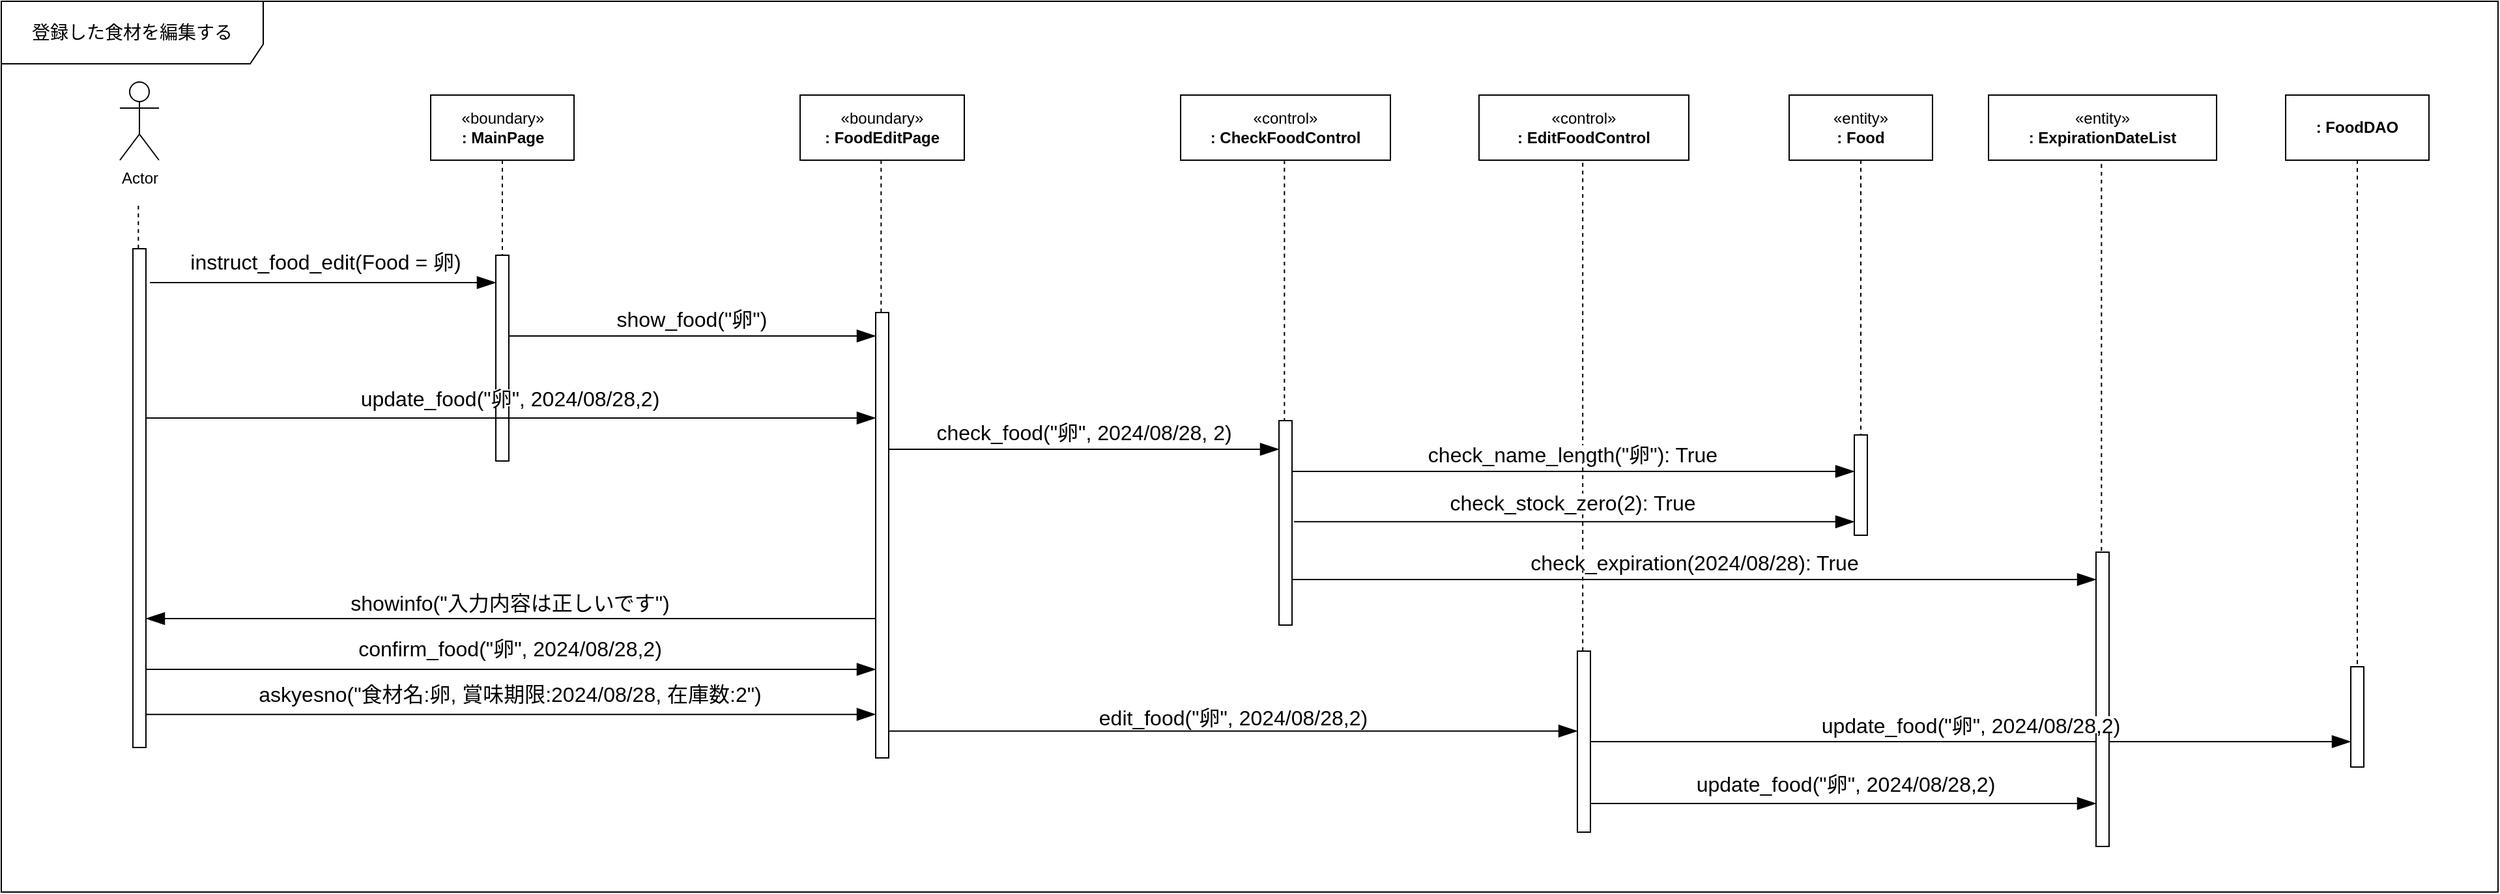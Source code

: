 <mxfile version="24.4.8" type="device" pages="3">
  <diagram name="登録した食材を編集する" id="b7jMapCqCx080nC23Gcc">
    <mxGraphModel dx="1765" dy="1464" grid="0" gridSize="10" guides="1" tooltips="1" connect="1" arrows="1" fold="1" page="0" pageScale="1" pageWidth="827" pageHeight="1169" math="0" shadow="0">
      <root>
        <mxCell id="0" />
        <mxCell id="1" parent="0" />
        <mxCell id="R4mE8ZpJSQ6OTubaiiXm-1" value="" style="endArrow=blockThin;endFill=1;endSize=12;html=1;rounded=0;fontSize=12;curved=1;" edge="1" parent="1" target="R4mE8ZpJSQ6OTubaiiXm-39" source="R4mE8ZpJSQ6OTubaiiXm-27">
          <mxGeometry width="160" relative="1" as="geometry">
            <mxPoint x="847.5" y="478" as="sourcePoint" />
            <mxPoint x="1427.5" y="478" as="targetPoint" />
          </mxGeometry>
        </mxCell>
        <mxCell id="R4mE8ZpJSQ6OTubaiiXm-2" value="Actor" style="shape=umlActor;verticalLabelPosition=bottom;verticalAlign=top;html=1;" vertex="1" parent="1">
          <mxGeometry x="-281" y="-76" width="30" height="60" as="geometry" />
        </mxCell>
        <mxCell id="R4mE8ZpJSQ6OTubaiiXm-3" value="" style="html=1;points=[[0,0,0,0,5],[0,1,0,0,-5],[1,0,0,0,5],[1,1,0,0,-5]];perimeter=orthogonalPerimeter;outlineConnect=0;targetShapes=umlLifeline;portConstraint=eastwest;newEdgeStyle={&quot;curved&quot;:0,&quot;rounded&quot;:0};" vertex="1" parent="1">
          <mxGeometry x="-271" y="52" width="10" height="383" as="geometry" />
        </mxCell>
        <mxCell id="R4mE8ZpJSQ6OTubaiiXm-4" style="edgeStyle=none;curved=1;rounded=0;orthogonalLoop=1;jettySize=auto;html=1;fontSize=12;startSize=8;endSize=8;endArrow=none;endFill=0;dashed=1;" edge="1" parent="1" source="R4mE8ZpJSQ6OTubaiiXm-5" target="R4mE8ZpJSQ6OTubaiiXm-6">
          <mxGeometry relative="1" as="geometry" />
        </mxCell>
        <mxCell id="R4mE8ZpJSQ6OTubaiiXm-5" value="«boundary»&lt;br&gt;&lt;b&gt;: MainPage&lt;/b&gt;" style="html=1;whiteSpace=wrap;" vertex="1" parent="1">
          <mxGeometry x="-42.5" y="-66" width="110" height="50" as="geometry" />
        </mxCell>
        <mxCell id="R4mE8ZpJSQ6OTubaiiXm-6" value="" style="html=1;points=[[0,0,0,0,5],[0,1,0,0,-5],[1,0,0,0,5],[1,1,0,0,-5]];perimeter=orthogonalPerimeter;outlineConnect=0;targetShapes=umlLifeline;portConstraint=eastwest;newEdgeStyle={&quot;curved&quot;:0,&quot;rounded&quot;:0};" vertex="1" parent="1">
          <mxGeometry x="7.5" y="57" width="10" height="158" as="geometry" />
        </mxCell>
        <mxCell id="R4mE8ZpJSQ6OTubaiiXm-7" value="" style="endArrow=blockThin;endFill=1;endSize=12;html=1;rounded=0;fontSize=12;curved=1;" edge="1" parent="1" target="R4mE8ZpJSQ6OTubaiiXm-6">
          <mxGeometry width="160" relative="1" as="geometry">
            <mxPoint x="-258" y="78" as="sourcePoint" />
            <mxPoint x="-12" y="78" as="targetPoint" />
          </mxGeometry>
        </mxCell>
        <mxCell id="R4mE8ZpJSQ6OTubaiiXm-8" value="instruct_food_edit(Food = 卵)" style="text;strokeColor=none;fillColor=none;html=1;align=center;verticalAlign=middle;whiteSpace=wrap;rounded=0;fontSize=16;" vertex="1" parent="1">
          <mxGeometry x="-231" y="47" width="216" height="30" as="geometry" />
        </mxCell>
        <mxCell id="R4mE8ZpJSQ6OTubaiiXm-9" value="«boundary»&lt;br&gt;&lt;b&gt;: FoodEditPage&lt;/b&gt;" style="html=1;whiteSpace=wrap;" vertex="1" parent="1">
          <mxGeometry x="241" y="-66" width="126" height="50" as="geometry" />
        </mxCell>
        <mxCell id="R4mE8ZpJSQ6OTubaiiXm-10" style="edgeStyle=none;curved=1;rounded=0;orthogonalLoop=1;jettySize=auto;html=1;fontSize=12;startSize=8;endSize=8;endArrow=none;endFill=0;dashed=1;" edge="1" parent="1" target="R4mE8ZpJSQ6OTubaiiXm-11">
          <mxGeometry relative="1" as="geometry">
            <mxPoint x="303.17" y="-16" as="sourcePoint" />
            <mxPoint x="303.17" y="97" as="targetPoint" />
          </mxGeometry>
        </mxCell>
        <mxCell id="R4mE8ZpJSQ6OTubaiiXm-11" value="" style="html=1;points=[[0,0,0,0,5],[0,1,0,0,-5],[1,0,0,0,5],[1,1,0,0,-5]];perimeter=orthogonalPerimeter;outlineConnect=0;targetShapes=umlLifeline;portConstraint=eastwest;newEdgeStyle={&quot;curved&quot;:0,&quot;rounded&quot;:0};" vertex="1" parent="1">
          <mxGeometry x="299" y="101" width="10" height="342" as="geometry" />
        </mxCell>
        <mxCell id="R4mE8ZpJSQ6OTubaiiXm-12" style="edgeStyle=none;curved=1;rounded=0;orthogonalLoop=1;jettySize=auto;html=1;fontSize=12;startSize=8;endSize=8;endArrow=none;endFill=0;dashed=1;" edge="1" parent="1" target="R4mE8ZpJSQ6OTubaiiXm-13">
          <mxGeometry relative="1" as="geometry">
            <mxPoint x="1239.67" y="-31" as="sourcePoint" />
            <mxPoint x="1239.67" y="254" as="targetPoint" />
          </mxGeometry>
        </mxCell>
        <mxCell id="R4mE8ZpJSQ6OTubaiiXm-13" value="" style="html=1;points=[[0,0,0,0,5],[0,1,0,0,-5],[1,0,0,0,5],[1,1,0,0,-5]];perimeter=orthogonalPerimeter;outlineConnect=0;targetShapes=umlLifeline;portConstraint=eastwest;newEdgeStyle={&quot;curved&quot;:0,&quot;rounded&quot;:0};" vertex="1" parent="1">
          <mxGeometry x="1235.5" y="285" width="10" height="226" as="geometry" />
        </mxCell>
        <mxCell id="R4mE8ZpJSQ6OTubaiiXm-14" value="«entity»&lt;br&gt;&lt;b&gt;: Food&lt;/b&gt;" style="html=1;whiteSpace=wrap;" vertex="1" parent="1">
          <mxGeometry x="1000" y="-66" width="110" height="50" as="geometry" />
        </mxCell>
        <mxCell id="R4mE8ZpJSQ6OTubaiiXm-15" style="edgeStyle=none;curved=1;rounded=0;orthogonalLoop=1;jettySize=auto;html=1;fontSize=12;startSize=8;endSize=8;endArrow=none;endFill=0;dashed=1;exitX=0.5;exitY=1;exitDx=0;exitDy=0;" edge="1" parent="1" source="R4mE8ZpJSQ6OTubaiiXm-14" target="R4mE8ZpJSQ6OTubaiiXm-34">
          <mxGeometry relative="1" as="geometry">
            <mxPoint x="1733" y="751" as="sourcePoint" />
          </mxGeometry>
        </mxCell>
        <mxCell id="R4mE8ZpJSQ6OTubaiiXm-16" value="show_food(&quot;卵&quot;)" style="text;strokeColor=none;fillColor=default;html=1;align=center;verticalAlign=middle;whiteSpace=wrap;rounded=0;fontSize=16;fillStyle=auto;" vertex="1" parent="1">
          <mxGeometry x="41" y="99" width="234" height="13" as="geometry" />
        </mxCell>
        <mxCell id="R4mE8ZpJSQ6OTubaiiXm-17" value="" style="endArrow=blockThin;endFill=1;endSize=12;html=1;rounded=0;fontSize=12;curved=1;" edge="1" parent="1" target="R4mE8ZpJSQ6OTubaiiXm-11">
          <mxGeometry width="160" relative="1" as="geometry">
            <mxPoint x="17.5" y="119" as="sourcePoint" />
            <mxPoint x="560.5" y="119" as="targetPoint" />
          </mxGeometry>
        </mxCell>
        <mxCell id="R4mE8ZpJSQ6OTubaiiXm-18" value="«control»&lt;br&gt;&lt;b&gt;: EditFoodControl&lt;/b&gt;" style="html=1;whiteSpace=wrap;" vertex="1" parent="1">
          <mxGeometry x="762" y="-66" width="161" height="50" as="geometry" />
        </mxCell>
        <mxCell id="R4mE8ZpJSQ6OTubaiiXm-19" style="edgeStyle=none;curved=1;rounded=0;orthogonalLoop=1;jettySize=auto;html=1;fontSize=12;startSize=8;endSize=8;endArrow=none;endFill=0;dashed=1;" edge="1" parent="1" target="R4mE8ZpJSQ6OTubaiiXm-27">
          <mxGeometry relative="1" as="geometry">
            <mxPoint x="841.59" y="-14" as="sourcePoint" />
            <mxPoint x="841.59" y="306" as="targetPoint" />
          </mxGeometry>
        </mxCell>
        <mxCell id="R4mE8ZpJSQ6OTubaiiXm-20" value="" style="endArrow=blockThin;endFill=1;endSize=12;html=1;rounded=0;fontSize=12;curved=1;" edge="1" parent="1">
          <mxGeometry width="160" relative="1" as="geometry">
            <mxPoint x="309" y="206" as="sourcePoint" />
            <mxPoint x="608.5" y="206" as="targetPoint" />
          </mxGeometry>
        </mxCell>
        <mxCell id="R4mE8ZpJSQ6OTubaiiXm-21" value="" style="endArrow=blockThin;endFill=1;endSize=12;html=1;rounded=0;fontSize=12;curved=1;" edge="1" parent="1">
          <mxGeometry width="160" relative="1" as="geometry">
            <mxPoint x="847.5" y="478" as="sourcePoint" />
            <mxPoint x="1235.5" y="478.0" as="targetPoint" />
          </mxGeometry>
        </mxCell>
        <mxCell id="R4mE8ZpJSQ6OTubaiiXm-22" value="check_food(&quot;卵&quot;, 2024/08/28, 2)" style="text;strokeColor=none;fillColor=default;html=1;align=center;verticalAlign=middle;whiteSpace=wrap;rounded=0;fontSize=16;fillStyle=auto;" vertex="1" parent="1">
          <mxGeometry x="339" y="186" width="240" height="13" as="geometry" />
        </mxCell>
        <mxCell id="R4mE8ZpJSQ6OTubaiiXm-23" value="«entity»&lt;br&gt;&lt;b&gt;: ExpirationDateList&lt;/b&gt;" style="html=1;whiteSpace=wrap;" vertex="1" parent="1">
          <mxGeometry x="1153" y="-66" width="175" height="50" as="geometry" />
        </mxCell>
        <mxCell id="R4mE8ZpJSQ6OTubaiiXm-24" style="edgeStyle=none;curved=1;rounded=0;orthogonalLoop=1;jettySize=auto;html=1;fontSize=12;startSize=8;endSize=8;endArrow=none;endFill=0;dashed=1;exitX=0.5;exitY=1;exitDx=0;exitDy=0;" edge="1" parent="1" source="R4mE8ZpJSQ6OTubaiiXm-33" target="R4mE8ZpJSQ6OTubaiiXm-39">
          <mxGeometry relative="1" as="geometry">
            <mxPoint x="1900.5" y="752" as="sourcePoint" />
          </mxGeometry>
        </mxCell>
        <mxCell id="R4mE8ZpJSQ6OTubaiiXm-25" value="«control»&lt;br&gt;&lt;b&gt;: CheckFoodControl&lt;/b&gt;" style="html=1;whiteSpace=wrap;" vertex="1" parent="1">
          <mxGeometry x="533" y="-66" width="161" height="50" as="geometry" />
        </mxCell>
        <mxCell id="R4mE8ZpJSQ6OTubaiiXm-26" style="edgeStyle=none;curved=1;rounded=0;orthogonalLoop=1;jettySize=auto;html=1;fontSize=12;startSize=8;endSize=8;endArrow=none;endFill=0;dashed=1;" edge="1" parent="1" target="R4mE8ZpJSQ6OTubaiiXm-38">
          <mxGeometry relative="1" as="geometry">
            <mxPoint x="612.67" y="-16" as="sourcePoint" />
            <mxPoint x="612.67" y="153" as="targetPoint" />
          </mxGeometry>
        </mxCell>
        <mxCell id="R4mE8ZpJSQ6OTubaiiXm-27" value="" style="html=1;points=[[0,0,0,0,5],[0,1,0,0,-5],[1,0,0,0,5],[1,1,0,0,-5]];perimeter=orthogonalPerimeter;outlineConnect=0;targetShapes=umlLifeline;portConstraint=eastwest;newEdgeStyle={&quot;curved&quot;:0,&quot;rounded&quot;:0};" vertex="1" parent="1">
          <mxGeometry x="837.5" y="361" width="10" height="139" as="geometry" />
        </mxCell>
        <mxCell id="R4mE8ZpJSQ6OTubaiiXm-28" value="" style="endArrow=blockThin;endFill=1;endSize=12;html=1;rounded=0;fontSize=12;curved=1;" edge="1" parent="1">
          <mxGeometry width="160" relative="1" as="geometry">
            <mxPoint x="309" y="422.39" as="sourcePoint" />
            <mxPoint x="837.5" y="422.39" as="targetPoint" />
          </mxGeometry>
        </mxCell>
        <mxCell id="R4mE8ZpJSQ6OTubaiiXm-29" value="edit&lt;span style=&quot;background-color: initial;&quot;&gt;_food(&quot;卵&quot;, 2024/08/28,2)&lt;/span&gt;" style="text;strokeColor=none;fillColor=default;html=1;align=center;verticalAlign=middle;whiteSpace=wrap;rounded=0;fontSize=16;fillStyle=auto;" vertex="1" parent="1">
          <mxGeometry x="455" y="405" width="237" height="13" as="geometry" />
        </mxCell>
        <mxCell id="R4mE8ZpJSQ6OTubaiiXm-30" value="" style="endArrow=blockThin;endFill=1;endSize=12;html=1;rounded=0;fontSize=12;curved=1;" edge="1" parent="1">
          <mxGeometry width="160" relative="1" as="geometry">
            <mxPoint x="-261" y="182" as="sourcePoint" />
            <mxPoint x="299" y="182" as="targetPoint" />
          </mxGeometry>
        </mxCell>
        <mxCell id="R4mE8ZpJSQ6OTubaiiXm-31" value="update_food(&quot;卵&quot;, 2024/08/28,2)" style="text;strokeColor=none;fillColor=default;html=1;align=center;verticalAlign=middle;whiteSpace=wrap;rounded=0;fontSize=16;fillStyle=auto;" vertex="1" parent="1">
          <mxGeometry x="-115" y="160" width="267" height="13" as="geometry" />
        </mxCell>
        <mxCell id="R4mE8ZpJSQ6OTubaiiXm-32" value="check_name_length(&quot;卵&quot;): True" style="text;strokeColor=none;fillColor=default;html=1;align=center;verticalAlign=middle;whiteSpace=wrap;rounded=0;fontSize=16;fillStyle=auto;" vertex="1" parent="1">
          <mxGeometry x="718" y="203" width="232" height="13" as="geometry" />
        </mxCell>
        <mxCell id="R4mE8ZpJSQ6OTubaiiXm-33" value="&lt;b&gt;: FoodDAO&lt;/b&gt;" style="html=1;whiteSpace=wrap;" vertex="1" parent="1">
          <mxGeometry x="1381" y="-66" width="110" height="50" as="geometry" />
        </mxCell>
        <mxCell id="R4mE8ZpJSQ6OTubaiiXm-34" value="" style="html=1;points=[[0,0,0,0,5],[0,1,0,0,-5],[1,0,0,0,5],[1,1,0,0,-5]];perimeter=orthogonalPerimeter;outlineConnect=0;targetShapes=umlLifeline;portConstraint=eastwest;newEdgeStyle={&quot;curved&quot;:0,&quot;rounded&quot;:0};" vertex="1" parent="1">
          <mxGeometry x="1050" y="195" width="10" height="77" as="geometry" />
        </mxCell>
        <mxCell id="R4mE8ZpJSQ6OTubaiiXm-35" value="update_food(&quot;卵&quot;, 2024/08/28,2)" style="text;strokeColor=none;fillColor=default;html=1;align=center;verticalAlign=middle;whiteSpace=wrap;rounded=0;fontSize=16;fillStyle=auto;" vertex="1" parent="1">
          <mxGeometry x="1019" y="411" width="241" height="13" as="geometry" />
        </mxCell>
        <mxCell id="R4mE8ZpJSQ6OTubaiiXm-36" value="" style="endArrow=blockThin;endFill=1;endSize=12;html=1;rounded=0;fontSize=12;curved=1;" edge="1" parent="1">
          <mxGeometry width="160" relative="1" as="geometry">
            <mxPoint x="618.5" y="306" as="sourcePoint" />
            <mxPoint x="1235.5" y="306" as="targetPoint" />
          </mxGeometry>
        </mxCell>
        <mxCell id="R4mE8ZpJSQ6OTubaiiXm-37" value="check_expiration(2024/08/28): True" style="text;strokeColor=none;fillColor=default;html=1;align=center;verticalAlign=middle;whiteSpace=wrap;rounded=0;fontSize=16;fillStyle=auto;" vertex="1" parent="1">
          <mxGeometry x="790" y="286" width="275" height="13" as="geometry" />
        </mxCell>
        <mxCell id="R4mE8ZpJSQ6OTubaiiXm-38" value="" style="html=1;points=[[0,0,0,0,5],[0,1,0,0,-5],[1,0,0,0,5],[1,1,0,0,-5]];perimeter=orthogonalPerimeter;outlineConnect=0;targetShapes=umlLifeline;portConstraint=eastwest;newEdgeStyle={&quot;curved&quot;:0,&quot;rounded&quot;:0};" vertex="1" parent="1">
          <mxGeometry x="608.5" y="184" width="10" height="157" as="geometry" />
        </mxCell>
        <mxCell id="R4mE8ZpJSQ6OTubaiiXm-39" value="" style="html=1;points=[[0,0,0,0,5],[0,1,0,0,-5],[1,0,0,0,5],[1,1,0,0,-5]];perimeter=orthogonalPerimeter;outlineConnect=0;targetShapes=umlLifeline;portConstraint=eastwest;newEdgeStyle={&quot;curved&quot;:0,&quot;rounded&quot;:0};" vertex="1" parent="1">
          <mxGeometry x="1431" y="373" width="10" height="77" as="geometry" />
        </mxCell>
        <mxCell id="R4mE8ZpJSQ6OTubaiiXm-40" value="" style="endArrow=blockThin;endFill=1;endSize=12;html=1;rounded=0;fontSize=12;curved=1;" edge="1" parent="1" target="R4mE8ZpJSQ6OTubaiiXm-34">
          <mxGeometry width="160" relative="1" as="geometry">
            <mxPoint x="618.5" y="223" as="sourcePoint" />
            <mxPoint x="1030" y="223" as="targetPoint" />
          </mxGeometry>
        </mxCell>
        <mxCell id="R4mE8ZpJSQ6OTubaiiXm-41" value="" style="endArrow=blockThin;endFill=1;endSize=12;html=1;rounded=0;fontSize=12;curved=1;" edge="1" parent="1" target="R4mE8ZpJSQ6OTubaiiXm-34">
          <mxGeometry width="160" relative="1" as="geometry">
            <mxPoint x="620" y="261.67" as="sourcePoint" />
            <mxPoint x="1354" y="261.67" as="targetPoint" />
          </mxGeometry>
        </mxCell>
        <mxCell id="R4mE8ZpJSQ6OTubaiiXm-42" value="check_stock_zero(2): True" style="text;strokeColor=none;fillColor=default;html=1;align=center;verticalAlign=middle;whiteSpace=wrap;rounded=0;fontSize=16;fillStyle=auto;" vertex="1" parent="1">
          <mxGeometry x="735" y="240" width="198" height="13" as="geometry" />
        </mxCell>
        <mxCell id="R4mE8ZpJSQ6OTubaiiXm-43" value="&lt;font style=&quot;font-size: 14px;&quot;&gt;登録した食材を編集する&lt;/font&gt;" style="shape=umlFrame;whiteSpace=wrap;html=1;pointerEvents=0;width=201;height=48;" vertex="1" parent="1">
          <mxGeometry x="-372" y="-138" width="1916" height="684" as="geometry" />
        </mxCell>
        <mxCell id="R4mE8ZpJSQ6OTubaiiXm-44" style="edgeStyle=none;curved=1;rounded=0;orthogonalLoop=1;jettySize=auto;html=1;fontSize=12;startSize=8;endSize=8;endArrow=none;endFill=0;dashed=1;" edge="1" parent="1" target="R4mE8ZpJSQ6OTubaiiXm-3">
          <mxGeometry relative="1" as="geometry">
            <mxPoint x="-266.83" y="19" as="sourcePoint" />
            <mxPoint x="-267" y="54" as="targetPoint" />
          </mxGeometry>
        </mxCell>
        <mxCell id="R4mE8ZpJSQ6OTubaiiXm-45" value="" style="endArrow=blockThin;endFill=1;endSize=12;html=1;rounded=0;fontSize=12;curved=1;" edge="1" parent="1">
          <mxGeometry width="160" relative="1" as="geometry">
            <mxPoint x="-261" y="375.0" as="sourcePoint" />
            <mxPoint x="299" y="375" as="targetPoint" />
          </mxGeometry>
        </mxCell>
        <mxCell id="R4mE8ZpJSQ6OTubaiiXm-46" value="confirm_food(&quot;卵&quot;, 2024/08/28,2)" style="text;strokeColor=none;fillColor=default;html=1;align=center;verticalAlign=middle;whiteSpace=wrap;rounded=0;fontSize=16;fillStyle=auto;" vertex="1" parent="1">
          <mxGeometry x="-112.12" y="352" width="261.25" height="13" as="geometry" />
        </mxCell>
        <mxCell id="R4mE8ZpJSQ6OTubaiiXm-47" value="update_food(&quot;卵&quot;, 2024/08/28,2)" style="text;strokeColor=none;fillColor=default;html=1;align=center;verticalAlign=middle;whiteSpace=wrap;rounded=0;fontSize=16;fillStyle=auto;" vertex="1" parent="1">
          <mxGeometry x="923" y="456" width="241" height="13" as="geometry" />
        </mxCell>
        <mxCell id="R4mE8ZpJSQ6OTubaiiXm-48" value="" style="endArrow=blockThin;endFill=1;endSize=12;html=1;rounded=0;fontSize=12;curved=1;" edge="1" parent="1">
          <mxGeometry width="160" relative="1" as="geometry">
            <mxPoint x="299" y="336.0" as="sourcePoint" />
            <mxPoint x="-261" y="336.0" as="targetPoint" />
          </mxGeometry>
        </mxCell>
        <mxCell id="R4mE8ZpJSQ6OTubaiiXm-49" value="showinfo(&quot;入力内容は正しいです&quot;)" style="text;strokeColor=none;fillColor=default;html=1;align=center;verticalAlign=middle;whiteSpace=wrap;rounded=0;fontSize=16;fillStyle=auto;" vertex="1" parent="1">
          <mxGeometry x="-112.12" y="317" width="261.25" height="13" as="geometry" />
        </mxCell>
        <mxCell id="R4mE8ZpJSQ6OTubaiiXm-54" value="askyesno(&quot;食材名:卵, 賞味期限:2024/08/28, 在庫数:2&quot;)" style="text;strokeColor=none;fillColor=default;html=1;align=center;verticalAlign=middle;whiteSpace=wrap;rounded=0;fontSize=16;fillStyle=auto;" vertex="1" parent="1">
          <mxGeometry x="-187.99" y="387" width="413" height="13" as="geometry" />
        </mxCell>
        <mxCell id="R4mE8ZpJSQ6OTubaiiXm-55" value="" style="endArrow=blockThin;endFill=1;endSize=12;html=1;rounded=0;fontSize=12;curved=1;" edge="1" parent="1">
          <mxGeometry width="160" relative="1" as="geometry">
            <mxPoint x="-261" y="409.57" as="sourcePoint" />
            <mxPoint x="299" y="409.57" as="targetPoint" />
          </mxGeometry>
        </mxCell>
      </root>
    </mxGraphModel>
  </diagram>
  <diagram id="62unhbJC8ps8dvCDFqpW" name="食材を消去する">
    <mxGraphModel dx="2509" dy="2044" grid="0" gridSize="10" guides="1" tooltips="1" connect="1" arrows="1" fold="1" page="0" pageScale="1" pageWidth="827" pageHeight="1169" math="0" shadow="0">
      <root>
        <mxCell id="0" />
        <mxCell id="1" parent="0" />
        <mxCell id="9cPsV7C6HCDmeK85nTTJ-1" style="edgeStyle=none;curved=1;rounded=0;orthogonalLoop=1;jettySize=auto;html=1;fontSize=12;startSize=8;endSize=8;endArrow=none;endFill=0;dashed=1;" edge="1" parent="1" target="9cPsV7C6HCDmeK85nTTJ-3">
          <mxGeometry relative="1" as="geometry">
            <mxPoint x="-237" y="26" as="sourcePoint" />
          </mxGeometry>
        </mxCell>
        <mxCell id="9cPsV7C6HCDmeK85nTTJ-2" value="Actor" style="shape=umlActor;verticalLabelPosition=bottom;verticalAlign=top;html=1;" vertex="1" parent="1">
          <mxGeometry x="-252" y="-62" width="30" height="60" as="geometry" />
        </mxCell>
        <mxCell id="9cPsV7C6HCDmeK85nTTJ-3" value="" style="html=1;points=[[0,0,0,0,5],[0,1,0,0,-5],[1,0,0,0,5],[1,1,0,0,-5]];perimeter=orthogonalPerimeter;outlineConnect=0;targetShapes=umlLifeline;portConstraint=eastwest;newEdgeStyle={&quot;curved&quot;:0,&quot;rounded&quot;:0};" vertex="1" parent="1">
          <mxGeometry x="-242" y="48" width="10" height="210" as="geometry" />
        </mxCell>
        <mxCell id="9cPsV7C6HCDmeK85nTTJ-4" style="edgeStyle=none;curved=1;rounded=0;orthogonalLoop=1;jettySize=auto;html=1;fontSize=12;startSize=8;endSize=8;endArrow=none;endFill=0;dashed=1;" edge="1" parent="1" source="9cPsV7C6HCDmeK85nTTJ-5" target="9cPsV7C6HCDmeK85nTTJ-6">
          <mxGeometry relative="1" as="geometry" />
        </mxCell>
        <mxCell id="9cPsV7C6HCDmeK85nTTJ-5" value="«boundary»&lt;br&gt;&lt;b&gt;: MainPage&lt;/b&gt;" style="html=1;whiteSpace=wrap;" vertex="1" parent="1">
          <mxGeometry x="-11" y="-57" width="110" height="50" as="geometry" />
        </mxCell>
        <mxCell id="9cPsV7C6HCDmeK85nTTJ-6" value="" style="html=1;points=[[0,0,0,0,5],[0,1,0,0,-5],[1,0,0,0,5],[1,1,0,0,-5]];perimeter=orthogonalPerimeter;outlineConnect=0;targetShapes=umlLifeline;portConstraint=eastwest;newEdgeStyle={&quot;curved&quot;:0,&quot;rounded&quot;:0};" vertex="1" parent="1">
          <mxGeometry x="42" y="59" width="10" height="87" as="geometry" />
        </mxCell>
        <mxCell id="9cPsV7C6HCDmeK85nTTJ-7" value="" style="endArrow=blockThin;endFill=1;endSize=12;html=1;rounded=0;fontSize=12;curved=1;" edge="1" parent="1" target="9cPsV7C6HCDmeK85nTTJ-6">
          <mxGeometry width="160" relative="1" as="geometry">
            <mxPoint x="-232" y="98.79" as="sourcePoint" />
            <mxPoint x="-52" y="99" as="targetPoint" />
          </mxGeometry>
        </mxCell>
        <mxCell id="9cPsV7C6HCDmeK85nTTJ-8" value="instruct_food_delete(玉ねぎ)" style="text;html=1;align=center;verticalAlign=middle;whiteSpace=wrap;rounded=0;fontSize=16;fillColor=default;" vertex="1" parent="1">
          <mxGeometry x="-207" y="68" width="224" height="25" as="geometry" />
        </mxCell>
        <mxCell id="9cPsV7C6HCDmeK85nTTJ-9" value="«boundary»&lt;br&gt;&lt;b&gt;: DeleteConfirmPage&lt;/b&gt;" style="html=1;whiteSpace=wrap;" vertex="1" parent="1">
          <mxGeometry x="218" y="-57" width="134" height="50" as="geometry" />
        </mxCell>
        <mxCell id="9cPsV7C6HCDmeK85nTTJ-10" style="edgeStyle=none;curved=1;rounded=0;orthogonalLoop=1;jettySize=auto;html=1;fontSize=12;startSize=8;endSize=8;endArrow=none;endFill=0;dashed=1;" edge="1" parent="1" target="9cPsV7C6HCDmeK85nTTJ-11">
          <mxGeometry relative="1" as="geometry">
            <mxPoint x="285" y="8" as="sourcePoint" />
            <mxPoint x="285" y="70" as="targetPoint" />
          </mxGeometry>
        </mxCell>
        <mxCell id="9cPsV7C6HCDmeK85nTTJ-11" value="" style="html=1;points=[[0,0,0,0,5],[0,1,0,0,-5],[1,0,0,0,5],[1,1,0,0,-5]];perimeter=orthogonalPerimeter;outlineConnect=0;targetShapes=umlLifeline;portConstraint=eastwest;newEdgeStyle={&quot;curved&quot;:0,&quot;rounded&quot;:0};" vertex="1" parent="1">
          <mxGeometry x="280" y="92" width="10" height="182" as="geometry" />
        </mxCell>
        <mxCell id="9cPsV7C6HCDmeK85nTTJ-12" value="show_food(&quot;玉ねぎ&quot;)" style="text;strokeColor=none;fillColor=default;html=1;align=center;verticalAlign=middle;whiteSpace=wrap;rounded=0;fontSize=16;fillStyle=auto;" vertex="1" parent="1">
          <mxGeometry x="74" y="92" width="185" height="13" as="geometry" />
        </mxCell>
        <mxCell id="9cPsV7C6HCDmeK85nTTJ-13" value="" style="endArrow=blockThin;endFill=1;endSize=12;html=1;rounded=0;fontSize=12;curved=1;" edge="1" parent="1" target="9cPsV7C6HCDmeK85nTTJ-11">
          <mxGeometry width="160" relative="1" as="geometry">
            <mxPoint x="54" y="112" as="sourcePoint" />
            <mxPoint x="248" y="112" as="targetPoint" />
          </mxGeometry>
        </mxCell>
        <mxCell id="9cPsV7C6HCDmeK85nTTJ-14" value="«control»&lt;br&gt;&lt;b&gt;: CheckDeleteControl&lt;/b&gt;" style="html=1;whiteSpace=wrap;" vertex="1" parent="1">
          <mxGeometry x="578.5" y="-57" width="145" height="50" as="geometry" />
        </mxCell>
        <mxCell id="9cPsV7C6HCDmeK85nTTJ-15" style="edgeStyle=none;curved=1;rounded=0;orthogonalLoop=1;jettySize=auto;html=1;fontSize=12;startSize=8;endSize=8;endArrow=none;endFill=0;dashed=1;" edge="1" parent="1" source="9cPsV7C6HCDmeK85nTTJ-14" target="9cPsV7C6HCDmeK85nTTJ-16">
          <mxGeometry relative="1" as="geometry">
            <mxPoint x="498.88" y="6" as="sourcePoint" />
            <mxPoint x="498.88" y="130" as="targetPoint" />
          </mxGeometry>
        </mxCell>
        <mxCell id="9cPsV7C6HCDmeK85nTTJ-16" value="" style="html=1;points=[[0,0,0,0,5],[0,1,0,0,-5],[1,0,0,0,5],[1,1,0,0,-5]];perimeter=orthogonalPerimeter;outlineConnect=0;targetShapes=umlLifeline;portConstraint=eastwest;newEdgeStyle={&quot;curved&quot;:0,&quot;rounded&quot;:0};" vertex="1" parent="1">
          <mxGeometry x="646" y="109" width="10" height="238" as="geometry" />
        </mxCell>
        <mxCell id="9cPsV7C6HCDmeK85nTTJ-17" value="«entity»&lt;br&gt;&lt;b&gt;: ExpirationDateList&lt;/b&gt;" style="html=1;whiteSpace=wrap;" vertex="1" parent="1">
          <mxGeometry x="940" y="-57" width="119" height="50" as="geometry" />
        </mxCell>
        <mxCell id="9cPsV7C6HCDmeK85nTTJ-18" style="edgeStyle=none;curved=1;rounded=0;orthogonalLoop=1;jettySize=auto;html=1;fontSize=12;startSize=8;endSize=8;endArrow=none;endFill=0;dashed=1;exitX=0.5;exitY=1;exitDx=0;exitDy=0;" edge="1" parent="1" source="9cPsV7C6HCDmeK85nTTJ-17" target="9cPsV7C6HCDmeK85nTTJ-19">
          <mxGeometry relative="1" as="geometry">
            <mxPoint x="1125.5" y="90" as="sourcePoint" />
          </mxGeometry>
        </mxCell>
        <mxCell id="9cPsV7C6HCDmeK85nTTJ-19" value="" style="html=1;points=[[0,0,0,0,5],[0,1,0,0,-5],[1,0,0,0,5],[1,1,0,0,-5]];perimeter=orthogonalPerimeter;outlineConnect=0;targetShapes=umlLifeline;portConstraint=eastwest;newEdgeStyle={&quot;curved&quot;:0,&quot;rounded&quot;:0};" vertex="1" parent="1">
          <mxGeometry x="994.5" y="227" width="10" height="48" as="geometry" />
        </mxCell>
        <mxCell id="9cPsV7C6HCDmeK85nTTJ-20" value="&lt;b&gt;: FoodDAO&lt;/b&gt;" style="html=1;whiteSpace=wrap;" vertex="1" parent="1">
          <mxGeometry x="1211.5" y="-57" width="110" height="50" as="geometry" />
        </mxCell>
        <mxCell id="9cPsV7C6HCDmeK85nTTJ-21" style="edgeStyle=none;curved=1;rounded=0;orthogonalLoop=1;jettySize=auto;html=1;fontSize=12;startSize=8;endSize=8;endArrow=none;endFill=0;dashed=1;exitX=0.5;exitY=1;exitDx=0;exitDy=0;" edge="1" parent="1" source="9cPsV7C6HCDmeK85nTTJ-20" target="9cPsV7C6HCDmeK85nTTJ-22">
          <mxGeometry relative="1" as="geometry">
            <mxPoint x="1266.5" y="92" as="sourcePoint" />
          </mxGeometry>
        </mxCell>
        <mxCell id="9cPsV7C6HCDmeK85nTTJ-22" value="" style="html=1;points=[[0,0,0,0,5],[0,1,0,0,-5],[1,0,0,0,5],[1,1,0,0,-5]];perimeter=orthogonalPerimeter;outlineConnect=0;targetShapes=umlLifeline;portConstraint=eastwest;newEdgeStyle={&quot;curved&quot;:0,&quot;rounded&quot;:0};" vertex="1" parent="1">
          <mxGeometry x="1261.5" y="154" width="10" height="202" as="geometry" />
        </mxCell>
        <mxCell id="9cPsV7C6HCDmeK85nTTJ-23" value="delete_food(&quot;玉ねぎ&quot;, 2024/06/28, 3)" style="text;strokeColor=none;fillColor=default;html=1;align=center;verticalAlign=middle;whiteSpace=wrap;rounded=0;fontSize=16;fillStyle=auto;" vertex="1" parent="1">
          <mxGeometry x="818" y="302" width="282" height="13" as="geometry" />
        </mxCell>
        <mxCell id="9cPsV7C6HCDmeK85nTTJ-24" value="" style="endArrow=blockThin;endFill=1;endSize=12;html=1;rounded=0;fontSize=12;curved=1;" edge="1" parent="1" target="9cPsV7C6HCDmeK85nTTJ-22">
          <mxGeometry width="160" relative="1" as="geometry">
            <mxPoint x="656" y="324" as="sourcePoint" />
            <mxPoint x="1199.5" y="324" as="targetPoint" />
          </mxGeometry>
        </mxCell>
        <mxCell id="9cPsV7C6HCDmeK85nTTJ-25" value="" style="endArrow=blockThin;endFill=1;endSize=12;html=1;rounded=0;fontSize=12;curved=1;" edge="1" parent="1">
          <mxGeometry width="160" relative="1" as="geometry">
            <mxPoint x="656" y="262" as="sourcePoint" />
            <mxPoint x="994.5" y="262" as="targetPoint" />
          </mxGeometry>
        </mxCell>
        <mxCell id="9cPsV7C6HCDmeK85nTTJ-26" value="delete_food(&quot;玉ねぎ&quot;)" style="text;strokeColor=none;fillColor=default;html=1;align=center;verticalAlign=middle;whiteSpace=wrap;rounded=0;fontSize=16;fillStyle=auto;" vertex="1" parent="1">
          <mxGeometry x="728" y="242" width="195" height="13" as="geometry" />
        </mxCell>
        <mxCell id="9cPsV7C6HCDmeK85nTTJ-27" value="" style="endArrow=blockThin;endFill=1;endSize=12;html=1;rounded=0;fontSize=12;curved=1;" edge="1" parent="1">
          <mxGeometry width="160" relative="1" as="geometry">
            <mxPoint x="-232.0" y="198" as="sourcePoint" />
            <mxPoint x="280" y="198" as="targetPoint" />
          </mxGeometry>
        </mxCell>
        <mxCell id="9cPsV7C6HCDmeK85nTTJ-28" value="delete(玉ねぎ)" style="text;html=1;align=center;verticalAlign=middle;whiteSpace=wrap;rounded=0;fontSize=16;fillColor=default;" vertex="1" parent="1">
          <mxGeometry x="-104" y="173" width="256" height="20" as="geometry" />
        </mxCell>
        <mxCell id="9cPsV7C6HCDmeK85nTTJ-29" value="&lt;span style=&quot;background-color: initial; font-size: 14px;&quot;&gt;登録した食材を消去する&lt;/span&gt;" style="shape=umlFrame;whiteSpace=wrap;html=1;pointerEvents=0;width=201;height=48;" vertex="1" parent="1">
          <mxGeometry x="-292" y="-138" width="1642" height="537" as="geometry" />
        </mxCell>
        <mxCell id="9cPsV7C6HCDmeK85nTTJ-30" value="askyesno(&quot;玉ねぎを消去しますか?&quot;): True" style="text;html=1;align=center;verticalAlign=middle;whiteSpace=wrap;rounded=0;fontSize=16;fillColor=default;" vertex="1" parent="1">
          <mxGeometry x="-132" y="206" width="312" height="20" as="geometry" />
        </mxCell>
        <mxCell id="9cPsV7C6HCDmeK85nTTJ-31" value="" style="endArrow=blockThin;endFill=1;endSize=12;html=1;rounded=0;fontSize=12;curved=1;" edge="1" parent="1">
          <mxGeometry width="160" relative="1" as="geometry">
            <mxPoint x="-232.0" y="228" as="sourcePoint" />
            <mxPoint x="280" y="228" as="targetPoint" />
          </mxGeometry>
        </mxCell>
        <mxCell id="9cPsV7C6HCDmeK85nTTJ-32" value="" style="endArrow=blockThin;endFill=1;endSize=12;html=1;rounded=0;fontSize=12;curved=1;" edge="1" parent="1" target="9cPsV7C6HCDmeK85nTTJ-16">
          <mxGeometry width="160" relative="1" as="geometry">
            <mxPoint x="290" y="246" as="sourcePoint" />
            <mxPoint x="516" y="246" as="targetPoint" />
          </mxGeometry>
        </mxCell>
        <mxCell id="9cPsV7C6HCDmeK85nTTJ-33" value="check_delete_food(DAO=dao, ExpirationList=expirationList, Food=玉ねぎ)" style="text;strokeColor=none;fillColor=default;html=1;align=center;verticalAlign=middle;whiteSpace=wrap;rounded=0;fontSize=16;fillStyle=auto;" vertex="1" parent="1">
          <mxGeometry x="307" y="205" width="321" height="34" as="geometry" />
        </mxCell>
      </root>
    </mxGraphModel>
  </diagram>
  <diagram id="3eMB10fvtsZl4mqNh949" name="賞味期限管理リストから買い物リストに移動する">
    <mxGraphModel dx="2185" dy="1791" grid="0" gridSize="10" guides="1" tooltips="1" connect="1" arrows="1" fold="1" page="0" pageScale="1" pageWidth="827" pageHeight="1169" math="0" shadow="0">
      <root>
        <mxCell id="0" />
        <mxCell id="1" parent="0" />
        <mxCell id="bh9bQf6N9PDP3kx2w6bJ-1" style="edgeStyle=none;curved=1;rounded=0;orthogonalLoop=1;jettySize=auto;html=1;fontSize=12;startSize=8;endSize=8;endArrow=none;endFill=0;dashed=1;" edge="1" parent="1" target="bh9bQf6N9PDP3kx2w6bJ-13">
          <mxGeometry relative="1" as="geometry">
            <mxPoint x="-201.45" y="28" as="sourcePoint" />
            <mxPoint x="-201.45" y="77" as="targetPoint" />
          </mxGeometry>
        </mxCell>
        <mxCell id="bh9bQf6N9PDP3kx2w6bJ-2" value="Actor" style="shape=umlActor;verticalLabelPosition=bottom;verticalAlign=top;html=1;" vertex="1" parent="1">
          <mxGeometry x="-216" y="-59" width="30" height="60" as="geometry" />
        </mxCell>
        <mxCell id="bh9bQf6N9PDP3kx2w6bJ-3" style="edgeStyle=none;curved=1;rounded=0;orthogonalLoop=1;jettySize=auto;html=1;fontSize=12;startSize=8;endSize=8;endArrow=none;endFill=0;dashed=1;" edge="1" parent="1" source="bh9bQf6N9PDP3kx2w6bJ-4" target="bh9bQf6N9PDP3kx2w6bJ-5">
          <mxGeometry relative="1" as="geometry" />
        </mxCell>
        <mxCell id="bh9bQf6N9PDP3kx2w6bJ-4" value="«boundary»&lt;br&gt;&lt;b&gt;: MainPage&lt;/b&gt;" style="html=1;whiteSpace=wrap;" vertex="1" parent="1">
          <mxGeometry x="1.5" y="-54" width="110" height="50" as="geometry" />
        </mxCell>
        <mxCell id="bh9bQf6N9PDP3kx2w6bJ-5" value="" style="html=1;points=[[0,0,0,0,5],[0,1,0,0,-5],[1,0,0,0,5],[1,1,0,0,-5]];perimeter=orthogonalPerimeter;outlineConnect=0;targetShapes=umlLifeline;portConstraint=eastwest;newEdgeStyle={&quot;curved&quot;:0,&quot;rounded&quot;:0};" vertex="1" parent="1">
          <mxGeometry x="51.5" y="61" width="10" height="52" as="geometry" />
        </mxCell>
        <mxCell id="bh9bQf6N9PDP3kx2w6bJ-6" value="instruct_move_shoppinglist()" style="text;strokeColor=none;fillColor=default;html=1;align=center;verticalAlign=middle;whiteSpace=wrap;rounded=0;fontSize=16;fillStyle=auto;" vertex="1" parent="1">
          <mxGeometry x="-186" y="65" width="233" height="13" as="geometry" />
        </mxCell>
        <mxCell id="bh9bQf6N9PDP3kx2w6bJ-7" style="edgeStyle=none;curved=1;rounded=0;orthogonalLoop=1;jettySize=auto;html=1;fontSize=12;startSize=8;endSize=8;endArrow=none;endFill=0;dashed=1;exitX=0.5;exitY=1;exitDx=0;exitDy=0;" edge="1" parent="1" source="bh9bQf6N9PDP3kx2w6bJ-9" target="bh9bQf6N9PDP3kx2w6bJ-8">
          <mxGeometry relative="1" as="geometry">
            <mxPoint x="1163" y="-4" as="sourcePoint" />
          </mxGeometry>
        </mxCell>
        <mxCell id="bh9bQf6N9PDP3kx2w6bJ-8" value="" style="html=1;points=[[0,0,0,0,5],[0,1,0,0,-5],[1,0,0,0,5],[1,1,0,0,-5]];perimeter=orthogonalPerimeter;outlineConnect=0;targetShapes=umlLifeline;portConstraint=eastwest;newEdgeStyle={&quot;curved&quot;:0,&quot;rounded&quot;:0};" vertex="1" parent="1">
          <mxGeometry x="868" y="208" width="10" height="113" as="geometry" />
        </mxCell>
        <mxCell id="bh9bQf6N9PDP3kx2w6bJ-9" value="«entity»&lt;br&gt;&lt;b&gt;: List&lt;/b&gt;" style="html=1;whiteSpace=wrap;" vertex="1" parent="1">
          <mxGeometry x="798.5" y="-51" width="149" height="50" as="geometry" />
        </mxCell>
        <mxCell id="bh9bQf6N9PDP3kx2w6bJ-10" value="«control»&lt;br&gt;&lt;b&gt;: ChangeListControl&lt;/b&gt;" style="html=1;whiteSpace=wrap;" vertex="1" parent="1">
          <mxGeometry x="561" y="-54" width="137" height="50" as="geometry" />
        </mxCell>
        <mxCell id="bh9bQf6N9PDP3kx2w6bJ-11" value="&lt;b&gt;: FoodDAO&lt;/b&gt;" style="html=1;whiteSpace=wrap;" vertex="1" parent="1">
          <mxGeometry x="1048" y="-51" width="110" height="50" as="geometry" />
        </mxCell>
        <mxCell id="bh9bQf6N9PDP3kx2w6bJ-12" value="&lt;span style=&quot;font-size: 14px;&quot;&gt;賞味期限管理リストから&lt;/span&gt;&lt;div&gt;&lt;span style=&quot;font-size: 14px;&quot;&gt;買い物リストに移動する&lt;/span&gt;&lt;/div&gt;" style="shape=umlFrame;whiteSpace=wrap;html=1;pointerEvents=0;width=211;height=59;" vertex="1" parent="1">
          <mxGeometry x="-292" y="-151" width="1484" height="511" as="geometry" />
        </mxCell>
        <mxCell id="bh9bQf6N9PDP3kx2w6bJ-13" value="" style="html=1;points=[[0,0,0,0,5],[0,1,0,0,-5],[1,0,0,0,5],[1,1,0,0,-5]];perimeter=orthogonalPerimeter;outlineConnect=0;targetShapes=umlLifeline;portConstraint=eastwest;newEdgeStyle={&quot;curved&quot;:0,&quot;rounded&quot;:0};" vertex="1" parent="1">
          <mxGeometry x="-206" y="58" width="10" height="141" as="geometry" />
        </mxCell>
        <mxCell id="bh9bQf6N9PDP3kx2w6bJ-14" value="" style="endArrow=blockThin;endFill=1;endSize=12;html=1;rounded=0;fontSize=12;curved=1;" edge="1" parent="1" target="bh9bQf6N9PDP3kx2w6bJ-5">
          <mxGeometry width="160" relative="1" as="geometry">
            <mxPoint x="-196" y="84" as="sourcePoint" />
            <mxPoint x="-2" y="84" as="targetPoint" />
          </mxGeometry>
        </mxCell>
        <mxCell id="bh9bQf6N9PDP3kx2w6bJ-15" value="«boundary»&lt;br&gt;&lt;b&gt;: MovingConfirmPage&lt;/b&gt;" style="html=1;whiteSpace=wrap;" vertex="1" parent="1">
          <mxGeometry x="129" y="-54" width="178" height="50" as="geometry" />
        </mxCell>
        <mxCell id="bh9bQf6N9PDP3kx2w6bJ-16" style="edgeStyle=none;curved=1;rounded=0;orthogonalLoop=1;jettySize=auto;html=1;fontSize=12;startSize=8;endSize=8;endArrow=none;endFill=0;dashed=1;exitX=0.5;exitY=1;exitDx=0;exitDy=0;" edge="1" parent="1" source="bh9bQf6N9PDP3kx2w6bJ-15" target="bh9bQf6N9PDP3kx2w6bJ-17">
          <mxGeometry relative="1" as="geometry">
            <mxPoint x="313.25" y="-9" as="sourcePoint" />
          </mxGeometry>
        </mxCell>
        <mxCell id="bh9bQf6N9PDP3kx2w6bJ-17" value="" style="html=1;points=[[0,0,0,0,5],[0,1,0,0,-5],[1,0,0,0,5],[1,1,0,0,-5]];perimeter=orthogonalPerimeter;outlineConnect=0;targetShapes=umlLifeline;portConstraint=eastwest;newEdgeStyle={&quot;curved&quot;:0,&quot;rounded&quot;:0};" vertex="1" parent="1">
          <mxGeometry x="213" y="98" width="10" height="135" as="geometry" />
        </mxCell>
        <mxCell id="bh9bQf6N9PDP3kx2w6bJ-18" value="move_food()" style="text;strokeColor=none;fillColor=default;html=1;align=center;verticalAlign=middle;whiteSpace=wrap;rounded=0;fontSize=16;fillStyle=auto;" vertex="1" parent="1">
          <mxGeometry x="-97" y="124" width="185" height="13" as="geometry" />
        </mxCell>
        <mxCell id="bh9bQf6N9PDP3kx2w6bJ-19" value="" style="endArrow=blockThin;endFill=1;endSize=12;html=1;rounded=0;fontSize=12;curved=1;" edge="1" parent="1" target="bh9bQf6N9PDP3kx2w6bJ-17">
          <mxGeometry width="160" relative="1" as="geometry">
            <mxPoint x="-196" y="142" as="sourcePoint" />
            <mxPoint x="308.25" y="142" as="targetPoint" />
          </mxGeometry>
        </mxCell>
        <mxCell id="bh9bQf6N9PDP3kx2w6bJ-20" value="" style="endArrow=blockThin;endFill=1;endSize=12;html=1;rounded=0;fontSize=12;curved=1;" edge="1" parent="1" target="bh9bQf6N9PDP3kx2w6bJ-17">
          <mxGeometry width="160" relative="1" as="geometry">
            <mxPoint x="-195.62" y="191.95" as="sourcePoint" />
            <mxPoint x="308.63" y="191.95" as="targetPoint" />
          </mxGeometry>
        </mxCell>
        <mxCell id="bh9bQf6N9PDP3kx2w6bJ-21" value="askyesno(&quot;食材名: いちごを移動しますか?&quot;): True" style="text;strokeColor=none;fillColor=default;html=1;align=center;verticalAlign=middle;whiteSpace=wrap;rounded=0;fontSize=16;fillStyle=auto;" vertex="1" parent="1">
          <mxGeometry x="-186" y="167" width="360" height="13" as="geometry" />
        </mxCell>
        <mxCell id="bh9bQf6N9PDP3kx2w6bJ-22" value="" style="edgeStyle=none;curved=1;rounded=0;orthogonalLoop=1;jettySize=auto;html=1;fontSize=12;startSize=8;endSize=8;endArrow=none;endFill=0;dashed=1;exitX=0.5;exitY=1;exitDx=0;exitDy=0;" edge="1" parent="1" source="bh9bQf6N9PDP3kx2w6bJ-10" target="bh9bQf6N9PDP3kx2w6bJ-28">
          <mxGeometry relative="1" as="geometry">
            <mxPoint x="1165" y="-4.5" as="sourcePoint" />
            <mxPoint x="1165.0" y="180.5" as="targetPoint" />
          </mxGeometry>
        </mxCell>
        <mxCell id="bh9bQf6N9PDP3kx2w6bJ-23" value="" style="endArrow=blockThin;endFill=1;endSize=12;html=1;rounded=0;fontSize=12;curved=1;" edge="1" parent="1">
          <mxGeometry width="160" relative="1" as="geometry">
            <mxPoint x="634.5" y="231" as="sourcePoint" />
            <mxPoint x="867" y="231" as="targetPoint" />
          </mxGeometry>
        </mxCell>
        <mxCell id="bh9bQf6N9PDP3kx2w6bJ-24" value="change_list(dao: FoodDAO, expirationList: before,&amp;nbsp;&lt;div&gt;shoplist: after, いちご: Food, )&lt;/div&gt;" style="text;strokeColor=none;fillColor=default;html=1;align=center;verticalAlign=middle;whiteSpace=wrap;rounded=0;fontSize=16;fillStyle=auto;" vertex="1" parent="1">
          <mxGeometry x="242" y="164" width="363.5" height="46" as="geometry" />
        </mxCell>
        <mxCell id="bh9bQf6N9PDP3kx2w6bJ-25" style="edgeStyle=none;curved=1;rounded=0;orthogonalLoop=1;jettySize=auto;html=1;fontSize=12;startSize=8;endSize=8;endArrow=none;endFill=0;dashed=1;" edge="1" parent="1" source="bh9bQf6N9PDP3kx2w6bJ-11" target="bh9bQf6N9PDP3kx2w6bJ-26">
          <mxGeometry relative="1" as="geometry">
            <mxPoint x="1623" y="-4" as="sourcePoint" />
          </mxGeometry>
        </mxCell>
        <mxCell id="bh9bQf6N9PDP3kx2w6bJ-26" value="" style="html=1;points=[[0,0,0,0,5],[0,1,0,0,-5],[1,0,0,0,5],[1,1,0,0,-5]];perimeter=orthogonalPerimeter;outlineConnect=0;targetShapes=umlLifeline;portConstraint=eastwest;newEdgeStyle={&quot;curved&quot;:0,&quot;rounded&quot;:0};" vertex="1" parent="1">
          <mxGeometry x="1098" y="286" width="10" height="40" as="geometry" />
        </mxCell>
        <mxCell id="bh9bQf6N9PDP3kx2w6bJ-27" value="" style="endArrow=blockThin;endFill=1;endSize=12;html=1;rounded=0;fontSize=12;curved=1;" edge="1" parent="1" target="bh9bQf6N9PDP3kx2w6bJ-28">
          <mxGeometry width="160" relative="1" as="geometry">
            <mxPoint x="223" y="213" as="sourcePoint" />
            <mxPoint x="634" y="213.0" as="targetPoint" />
          </mxGeometry>
        </mxCell>
        <mxCell id="bh9bQf6N9PDP3kx2w6bJ-28" value="" style="html=1;points=[[0,0,0,0,5],[0,1,0,0,-5],[1,0,0,0,5],[1,1,0,0,-5]];perimeter=orthogonalPerimeter;outlineConnect=0;targetShapes=umlLifeline;portConstraint=eastwest;newEdgeStyle={&quot;curved&quot;:0,&quot;rounded&quot;:0};" vertex="1" parent="1">
          <mxGeometry x="624.5" y="184" width="10" height="115" as="geometry" />
        </mxCell>
        <mxCell id="bh9bQf6N9PDP3kx2w6bJ-29" value="delete_food(&quot;いちご&quot;)" style="text;strokeColor=none;fillColor=default;html=1;align=center;verticalAlign=middle;whiteSpace=wrap;rounded=0;fontSize=16;fillStyle=auto;" vertex="1" parent="1">
          <mxGeometry x="660.62" y="206" width="181.75" height="19" as="geometry" />
        </mxCell>
        <mxCell id="bh9bQf6N9PDP3kx2w6bJ-30" value="add_food(&quot;いちご&quot;)" style="text;strokeColor=none;fillColor=default;html=1;align=center;verticalAlign=middle;whiteSpace=wrap;rounded=0;fontSize=16;fillStyle=auto;" vertex="1" parent="1">
          <mxGeometry x="660.62" y="248" width="181.75" height="19" as="geometry" />
        </mxCell>
        <mxCell id="bh9bQf6N9PDP3kx2w6bJ-31" value="" style="endArrow=blockThin;endFill=1;endSize=12;html=1;rounded=0;fontSize=12;curved=1;" edge="1" parent="1">
          <mxGeometry width="160" relative="1" as="geometry">
            <mxPoint x="635.5" y="272.47" as="sourcePoint" />
            <mxPoint x="868" y="272.47" as="targetPoint" />
          </mxGeometry>
        </mxCell>
        <mxCell id="bh9bQf6N9PDP3kx2w6bJ-32" value="update_column(&quot;いちご&quot;)" style="text;strokeColor=none;fillColor=default;html=1;align=center;verticalAlign=middle;whiteSpace=wrap;rounded=0;fontSize=16;fillStyle=auto;" vertex="1" parent="1">
          <mxGeometry x="897" y="276" width="181.75" height="19" as="geometry" />
        </mxCell>
        <mxCell id="bh9bQf6N9PDP3kx2w6bJ-33" value="" style="endArrow=blockThin;endFill=1;endSize=12;html=1;rounded=0;fontSize=12;curved=1;" edge="1" parent="1">
          <mxGeometry width="160" relative="1" as="geometry">
            <mxPoint x="878.0" y="303" as="sourcePoint" />
            <mxPoint x="1097" y="303" as="targetPoint" />
          </mxGeometry>
        </mxCell>
      </root>
    </mxGraphModel>
  </diagram>
</mxfile>
